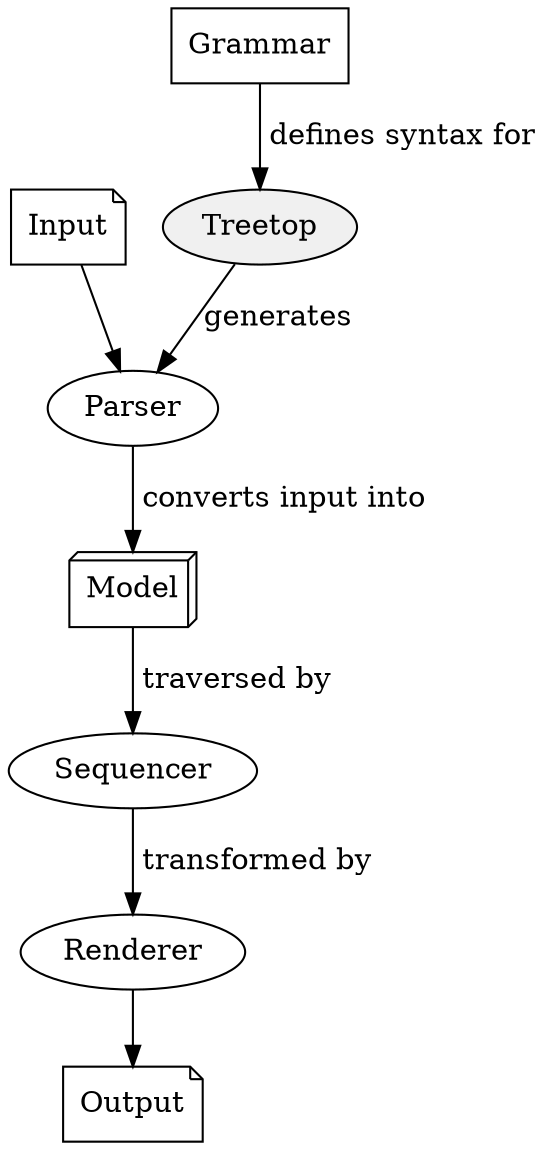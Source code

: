 digraph g {
	
	Input [shape=note]
	Grammar [shape=rectangle]
	Treetop [style=filled fillcolor="#f0f0f0"]
	Parser
	Model [shape=box3d]
	Sequencer
	Renderer
	Output [shape=note]
	
	Input -> Parser	
	Grammar -> Treetop [label=" defines syntax for"]
	Treetop -> Parser [label="generates"]
	Parser -> Model [label=" converts input into"]
	Model -> Sequencer [label=" traversed by"]
	Sequencer -> Renderer [label=" transformed by"]
	Renderer -> Output
}